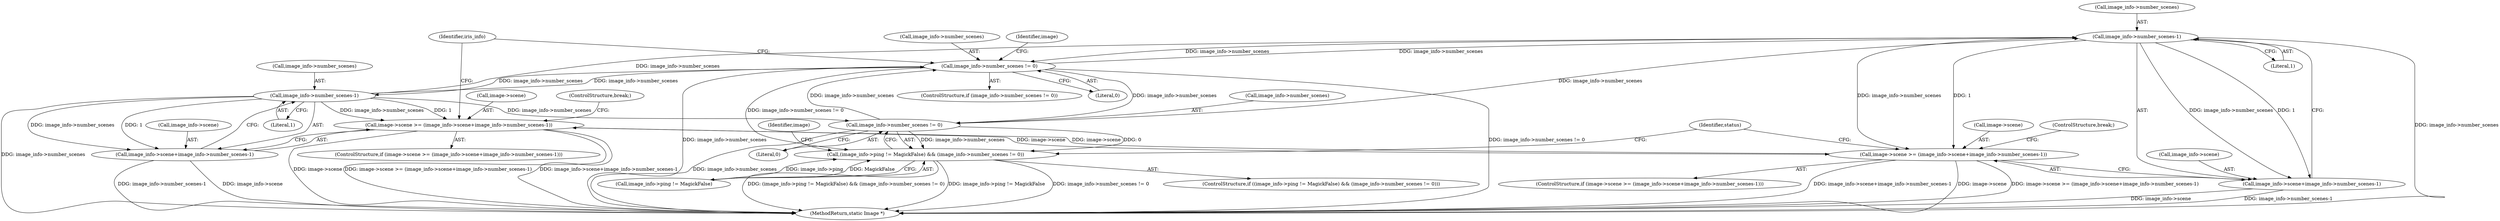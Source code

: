 digraph "0_ImageMagick_8f8959033e4e59418d6506b345829af1f7a71127@pointer" {
"1000503" [label="(Call,image_info->number_scenes-1)"];
"1001974" [label="(Call,image_info->number_scenes-1)"];
"1001960" [label="(Call,image_info->number_scenes != 0)"];
"1000489" [label="(Call,image_info->number_scenes != 0)"];
"1000503" [label="(Call,image_info->number_scenes-1)"];
"1000495" [label="(Call,image->scene >= (image_info->scene+image_info->number_scenes-1))"];
"1001966" [label="(Call,image->scene >= (image_info->scene+image_info->number_scenes-1))"];
"1000499" [label="(Call,image_info->scene+image_info->number_scenes-1)"];
"1000483" [label="(Call,(image_info->ping != MagickFalse) && (image_info->number_scenes != 0))"];
"1001970" [label="(Call,image_info->scene+image_info->number_scenes-1)"];
"1001959" [label="(ControlStructure,if (image_info->number_scenes != 0))"];
"1000499" [label="(Call,image_info->scene+image_info->number_scenes-1)"];
"1001965" [label="(ControlStructure,if (image->scene >= (image_info->scene+image_info->number_scenes-1)))"];
"1000489" [label="(Call,image_info->number_scenes != 0)"];
"1000496" [label="(Call,image->scene)"];
"1000504" [label="(Call,image_info->number_scenes)"];
"1000508" [label="(ControlStructure,break;)"];
"1001974" [label="(Call,image_info->number_scenes-1)"];
"1000483" [label="(Call,(image_info->ping != MagickFalse) && (image_info->number_scenes != 0))"];
"1001961" [label="(Call,image_info->number_scenes)"];
"1000503" [label="(Call,image_info->number_scenes-1)"];
"1001968" [label="(Identifier,image)"];
"1002043" [label="(MethodReturn,static Image *)"];
"1000493" [label="(Literal,0)"];
"1000497" [label="(Identifier,image)"];
"1000510" [label="(Identifier,status)"];
"1001967" [label="(Call,image->scene)"];
"1001982" [label="(Identifier,iris_info)"];
"1001979" [label="(ControlStructure,break;)"];
"1001971" [label="(Call,image_info->scene)"];
"1001966" [label="(Call,image->scene >= (image_info->scene+image_info->number_scenes-1))"];
"1000494" [label="(ControlStructure,if (image->scene >= (image_info->scene+image_info->number_scenes-1)))"];
"1001970" [label="(Call,image_info->scene+image_info->number_scenes-1)"];
"1001978" [label="(Literal,1)"];
"1001964" [label="(Literal,0)"];
"1001975" [label="(Call,image_info->number_scenes)"];
"1000507" [label="(Literal,1)"];
"1000495" [label="(Call,image->scene >= (image_info->scene+image_info->number_scenes-1))"];
"1001960" [label="(Call,image_info->number_scenes != 0)"];
"1000500" [label="(Call,image_info->scene)"];
"1000482" [label="(ControlStructure,if ((image_info->ping != MagickFalse) && (image_info->number_scenes != 0)))"];
"1000490" [label="(Call,image_info->number_scenes)"];
"1000484" [label="(Call,image_info->ping != MagickFalse)"];
"1000503" -> "1000499"  [label="AST: "];
"1000503" -> "1000507"  [label="CFG: "];
"1000504" -> "1000503"  [label="AST: "];
"1000507" -> "1000503"  [label="AST: "];
"1000499" -> "1000503"  [label="CFG: "];
"1000503" -> "1002043"  [label="DDG: image_info->number_scenes"];
"1000503" -> "1000495"  [label="DDG: image_info->number_scenes"];
"1000503" -> "1000495"  [label="DDG: 1"];
"1000503" -> "1000499"  [label="DDG: image_info->number_scenes"];
"1000503" -> "1000499"  [label="DDG: 1"];
"1001974" -> "1000503"  [label="DDG: image_info->number_scenes"];
"1000489" -> "1000503"  [label="DDG: image_info->number_scenes"];
"1001960" -> "1000503"  [label="DDG: image_info->number_scenes"];
"1000503" -> "1001960"  [label="DDG: image_info->number_scenes"];
"1001974" -> "1001970"  [label="AST: "];
"1001974" -> "1001978"  [label="CFG: "];
"1001975" -> "1001974"  [label="AST: "];
"1001978" -> "1001974"  [label="AST: "];
"1001970" -> "1001974"  [label="CFG: "];
"1001974" -> "1002043"  [label="DDG: image_info->number_scenes"];
"1001974" -> "1000489"  [label="DDG: image_info->number_scenes"];
"1001974" -> "1001960"  [label="DDG: image_info->number_scenes"];
"1001974" -> "1001966"  [label="DDG: image_info->number_scenes"];
"1001974" -> "1001966"  [label="DDG: 1"];
"1001974" -> "1001970"  [label="DDG: image_info->number_scenes"];
"1001974" -> "1001970"  [label="DDG: 1"];
"1001960" -> "1001974"  [label="DDG: image_info->number_scenes"];
"1001960" -> "1001959"  [label="AST: "];
"1001960" -> "1001964"  [label="CFG: "];
"1001961" -> "1001960"  [label="AST: "];
"1001964" -> "1001960"  [label="AST: "];
"1001968" -> "1001960"  [label="CFG: "];
"1001982" -> "1001960"  [label="CFG: "];
"1001960" -> "1002043"  [label="DDG: image_info->number_scenes"];
"1001960" -> "1002043"  [label="DDG: image_info->number_scenes != 0"];
"1001960" -> "1000483"  [label="DDG: image_info->number_scenes != 0"];
"1001960" -> "1000489"  [label="DDG: image_info->number_scenes"];
"1000489" -> "1001960"  [label="DDG: image_info->number_scenes"];
"1000489" -> "1000483"  [label="AST: "];
"1000489" -> "1000493"  [label="CFG: "];
"1000490" -> "1000489"  [label="AST: "];
"1000493" -> "1000489"  [label="AST: "];
"1000483" -> "1000489"  [label="CFG: "];
"1000489" -> "1002043"  [label="DDG: image_info->number_scenes"];
"1000489" -> "1000483"  [label="DDG: image_info->number_scenes"];
"1000489" -> "1000483"  [label="DDG: 0"];
"1000495" -> "1000494"  [label="AST: "];
"1000495" -> "1000499"  [label="CFG: "];
"1000496" -> "1000495"  [label="AST: "];
"1000499" -> "1000495"  [label="AST: "];
"1000508" -> "1000495"  [label="CFG: "];
"1000510" -> "1000495"  [label="CFG: "];
"1000495" -> "1002043"  [label="DDG: image->scene"];
"1000495" -> "1002043"  [label="DDG: image->scene >= (image_info->scene+image_info->number_scenes-1)"];
"1000495" -> "1002043"  [label="DDG: image_info->scene+image_info->number_scenes-1"];
"1001966" -> "1000495"  [label="DDG: image->scene"];
"1000495" -> "1001966"  [label="DDG: image->scene"];
"1001966" -> "1001965"  [label="AST: "];
"1001966" -> "1001970"  [label="CFG: "];
"1001967" -> "1001966"  [label="AST: "];
"1001970" -> "1001966"  [label="AST: "];
"1001979" -> "1001966"  [label="CFG: "];
"1001982" -> "1001966"  [label="CFG: "];
"1001966" -> "1002043"  [label="DDG: image->scene >= (image_info->scene+image_info->number_scenes-1)"];
"1001966" -> "1002043"  [label="DDG: image_info->scene+image_info->number_scenes-1"];
"1001966" -> "1002043"  [label="DDG: image->scene"];
"1000500" -> "1000499"  [label="AST: "];
"1000499" -> "1002043"  [label="DDG: image_info->number_scenes-1"];
"1000499" -> "1002043"  [label="DDG: image_info->scene"];
"1000483" -> "1000482"  [label="AST: "];
"1000483" -> "1000484"  [label="CFG: "];
"1000484" -> "1000483"  [label="AST: "];
"1000497" -> "1000483"  [label="CFG: "];
"1000510" -> "1000483"  [label="CFG: "];
"1000483" -> "1002043"  [label="DDG: image_info->number_scenes != 0"];
"1000483" -> "1002043"  [label="DDG: (image_info->ping != MagickFalse) && (image_info->number_scenes != 0)"];
"1000483" -> "1002043"  [label="DDG: image_info->ping != MagickFalse"];
"1000484" -> "1000483"  [label="DDG: image_info->ping"];
"1000484" -> "1000483"  [label="DDG: MagickFalse"];
"1001971" -> "1001970"  [label="AST: "];
"1001970" -> "1002043"  [label="DDG: image_info->scene"];
"1001970" -> "1002043"  [label="DDG: image_info->number_scenes-1"];
}
